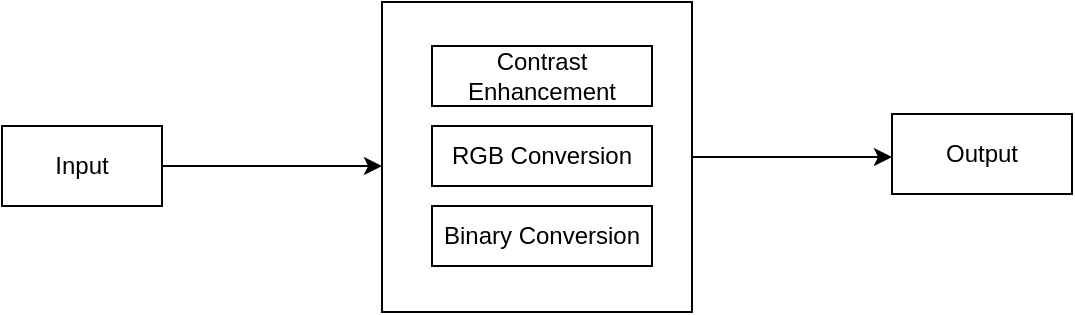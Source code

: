<mxfile version="15.8.6" type="device"><diagram id="Dza67Wgx822JHPyB78R9" name="Page-1"><mxGraphModel dx="1102" dy="525" grid="1" gridSize="10" guides="1" tooltips="1" connect="1" arrows="1" fold="1" page="1" pageScale="1" pageWidth="850" pageHeight="1100" math="0" shadow="0"><root><mxCell id="0"/><mxCell id="1" parent="0"/><mxCell id="QRRu7YUR-rI3SLFpmTDM-1" style="edgeStyle=orthogonalEdgeStyle;rounded=0;orthogonalLoop=1;jettySize=auto;html=1;" edge="1" parent="1" source="QRRu7YUR-rI3SLFpmTDM-2"><mxGeometry relative="1" as="geometry"><mxPoint x="945" y="377.5" as="targetPoint"/></mxGeometry></mxCell><mxCell id="QRRu7YUR-rI3SLFpmTDM-2" value="" style="whiteSpace=wrap;html=1;aspect=fixed;" vertex="1" parent="1"><mxGeometry x="690" y="300" width="155" height="155" as="geometry"/></mxCell><mxCell id="QRRu7YUR-rI3SLFpmTDM-3" style="edgeStyle=orthogonalEdgeStyle;rounded=0;orthogonalLoop=1;jettySize=auto;html=1;" edge="1" parent="1"><mxGeometry relative="1" as="geometry"><mxPoint x="690" y="382" as="targetPoint"/><mxPoint x="580" y="382" as="sourcePoint"/></mxGeometry></mxCell><mxCell id="QRRu7YUR-rI3SLFpmTDM-4" value="Input" style="rounded=0;whiteSpace=wrap;html=1;" vertex="1" parent="1"><mxGeometry x="500" y="362" width="80" height="40" as="geometry"/></mxCell><mxCell id="QRRu7YUR-rI3SLFpmTDM-5" value="Contrast Enhancement" style="rounded=0;whiteSpace=wrap;html=1;" vertex="1" parent="1"><mxGeometry x="715" y="322" width="110" height="30" as="geometry"/></mxCell><mxCell id="QRRu7YUR-rI3SLFpmTDM-6" value="RGB Conversion" style="rounded=0;whiteSpace=wrap;html=1;" vertex="1" parent="1"><mxGeometry x="715" y="362" width="110" height="30" as="geometry"/></mxCell><mxCell id="QRRu7YUR-rI3SLFpmTDM-7" value="Binary Conversion" style="rounded=0;whiteSpace=wrap;html=1;" vertex="1" parent="1"><mxGeometry x="715" y="402" width="110" height="30" as="geometry"/></mxCell><mxCell id="QRRu7YUR-rI3SLFpmTDM-8" style="edgeStyle=orthogonalEdgeStyle;rounded=0;orthogonalLoop=1;jettySize=auto;html=1;exitX=0.5;exitY=1;exitDx=0;exitDy=0;" edge="1" parent="1" source="QRRu7YUR-rI3SLFpmTDM-6" target="QRRu7YUR-rI3SLFpmTDM-6"><mxGeometry relative="1" as="geometry"/></mxCell><mxCell id="QRRu7YUR-rI3SLFpmTDM-9" value="Output" style="rounded=0;whiteSpace=wrap;html=1;" vertex="1" parent="1"><mxGeometry x="945" y="356" width="90" height="40" as="geometry"/></mxCell></root></mxGraphModel></diagram></mxfile>